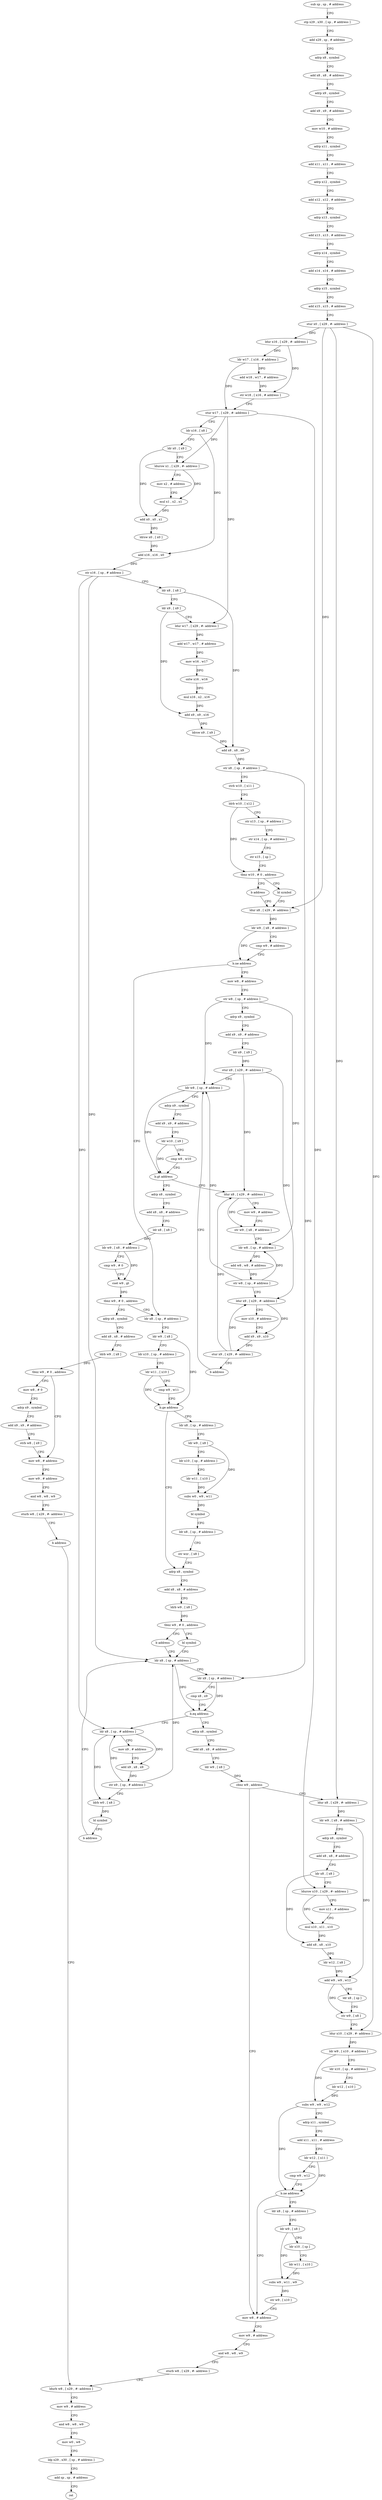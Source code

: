 digraph "func" {
"4233660" [label = "sub sp , sp , # address" ]
"4233664" [label = "stp x29 , x30 , [ sp , # address ]" ]
"4233668" [label = "add x29 , sp , # address" ]
"4233672" [label = "adrp x8 , symbol" ]
"4233676" [label = "add x8 , x8 , # address" ]
"4233680" [label = "adrp x9 , symbol" ]
"4233684" [label = "add x9 , x9 , # address" ]
"4233688" [label = "mov w10 , # address" ]
"4233692" [label = "adrp x11 , symbol" ]
"4233696" [label = "add x11 , x11 , # address" ]
"4233700" [label = "adrp x12 , symbol" ]
"4233704" [label = "add x12 , x12 , # address" ]
"4233708" [label = "adrp x13 , symbol" ]
"4233712" [label = "add x13 , x13 , # address" ]
"4233716" [label = "adrp x14 , symbol" ]
"4233720" [label = "add x14 , x14 , # address" ]
"4233724" [label = "adrp x15 , symbol" ]
"4233728" [label = "add x15 , x15 , # address" ]
"4233732" [label = "stur x0 , [ x29 , #- address ]" ]
"4233736" [label = "ldur x16 , [ x29 , #- address ]" ]
"4233740" [label = "ldr w17 , [ x16 , # address ]" ]
"4233744" [label = "add w18 , w17 , # address" ]
"4233748" [label = "str w18 , [ x16 , # address ]" ]
"4233752" [label = "stur w17 , [ x29 , #- address ]" ]
"4233756" [label = "ldr x16 , [ x8 ]" ]
"4233760" [label = "ldr x0 , [ x9 ]" ]
"4233764" [label = "ldursw x1 , [ x29 , #- address ]" ]
"4233768" [label = "mov x2 , # address" ]
"4233772" [label = "mul x1 , x2 , x1" ]
"4233776" [label = "add x0 , x0 , x1" ]
"4233780" [label = "ldrsw x0 , [ x0 ]" ]
"4233784" [label = "add x16 , x16 , x0" ]
"4233788" [label = "str x16 , [ sp , # address ]" ]
"4233792" [label = "ldr x8 , [ x8 ]" ]
"4233796" [label = "ldr x9 , [ x9 ]" ]
"4233800" [label = "ldur w17 , [ x29 , #- address ]" ]
"4233804" [label = "add w17 , w17 , # address" ]
"4233808" [label = "mov w16 , w17" ]
"4233812" [label = "sxtw x16 , w16" ]
"4233816" [label = "mul x16 , x2 , x16" ]
"4233820" [label = "add x9 , x9 , x16" ]
"4233824" [label = "ldrsw x9 , [ x9 ]" ]
"4233828" [label = "add x8 , x8 , x9" ]
"4233832" [label = "str x8 , [ sp , # address ]" ]
"4233836" [label = "strb w10 , [ x11 ]" ]
"4233840" [label = "ldrb w10 , [ x12 ]" ]
"4233844" [label = "str x13 , [ sp , # address ]" ]
"4233848" [label = "str x14 , [ sp , # address ]" ]
"4233852" [label = "str x15 , [ sp ]" ]
"4233856" [label = "tbnz w10 , # 0 , address" ]
"4233864" [label = "bl symbol" ]
"4233860" [label = "b address" ]
"4233868" [label = "ldur x8 , [ x29 , #- address ]" ]
"4234056" [label = "ldr x8 , [ sp , # address ]" ]
"4234060" [label = "ldr w9 , [ x8 ]" ]
"4234064" [label = "ldr x10 , [ sp , # address ]" ]
"4234068" [label = "ldr w11 , [ x10 ]" ]
"4234072" [label = "cmp w9 , w11" ]
"4234076" [label = "b.ge address" ]
"4234112" [label = "adrp x8 , symbol" ]
"4234080" [label = "ldr x8 , [ sp , # address ]" ]
"4233884" [label = "mov w8 , # address" ]
"4233888" [label = "str w8 , [ sp , # address ]" ]
"4233892" [label = "adrp x9 , symbol" ]
"4233896" [label = "add x9 , x9 , # address" ]
"4233900" [label = "ldr x9 , [ x9 ]" ]
"4233904" [label = "stur x9 , [ x29 , #- address ]" ]
"4233908" [label = "ldr w8 , [ sp , # address ]" ]
"4233872" [label = "ldr w9 , [ x8 , # address ]" ]
"4233876" [label = "cmp w9 , # address" ]
"4233880" [label = "b.ne address" ]
"4234116" [label = "add x8 , x8 , # address" ]
"4234120" [label = "ldrb w9 , [ x8 ]" ]
"4234124" [label = "tbnz w9 , # 0 , address" ]
"4234132" [label = "bl symbol" ]
"4234128" [label = "b address" ]
"4234084" [label = "ldr w9 , [ x8 ]" ]
"4234088" [label = "ldr x10 , [ sp , # address ]" ]
"4234092" [label = "ldr w11 , [ x10 ]" ]
"4234096" [label = "subs w0 , w9 , w11" ]
"4234100" [label = "bl symbol" ]
"4234104" [label = "ldr x8 , [ sp , # address ]" ]
"4234108" [label = "str wzr , [ x8 ]" ]
"4233976" [label = "adrp x8 , symbol" ]
"4233980" [label = "add x8 , x8 , # address" ]
"4233984" [label = "ldr x8 , [ x8 ]" ]
"4233988" [label = "ldr w9 , [ x8 , # address ]" ]
"4233992" [label = "cmp w9 , # 0" ]
"4233996" [label = "cset w9 , gt" ]
"4234000" [label = "tbnz w9 , # 0 , address" ]
"4234004" [label = "adrp x8 , symbol" ]
"4233932" [label = "ldur x8 , [ x29 , #- address ]" ]
"4233936" [label = "mov w9 , # address" ]
"4233940" [label = "str w9 , [ x8 , # address ]" ]
"4233944" [label = "ldr w8 , [ sp , # address ]" ]
"4233948" [label = "add w8 , w8 , # address" ]
"4233952" [label = "str w8 , [ sp , # address ]" ]
"4233956" [label = "ldur x9 , [ x29 , #- address ]" ]
"4233960" [label = "mov x10 , # address" ]
"4233964" [label = "add x9 , x9 , x10" ]
"4233968" [label = "stur x9 , [ x29 , #- address ]" ]
"4233972" [label = "b address" ]
"4234136" [label = "ldr x8 , [ sp , # address ]" ]
"4234008" [label = "add x8 , x8 , # address" ]
"4234012" [label = "ldrb w9 , [ x8 ]" ]
"4234016" [label = "tbnz w9 , # 0 , address" ]
"4234036" [label = "mov w8 , # address" ]
"4234020" [label = "mov w8 , # 0" ]
"4233912" [label = "adrp x9 , symbol" ]
"4233916" [label = "add x9 , x9 , # address" ]
"4233920" [label = "ldr w10 , [ x9 ]" ]
"4233924" [label = "cmp w8 , w10" ]
"4233928" [label = "b.gt address" ]
"4234180" [label = "adrp x8 , symbol" ]
"4234184" [label = "add x8 , x8 , # address" ]
"4234188" [label = "ldr w9 , [ x8 ]" ]
"4234192" [label = "cbnz w9 , address" ]
"4234312" [label = "mov w8 , # address" ]
"4234196" [label = "ldur x8 , [ x29 , #- address ]" ]
"4234152" [label = "ldr x8 , [ sp , # address ]" ]
"4234156" [label = "mov x9 , # address" ]
"4234160" [label = "add x9 , x8 , x9" ]
"4234164" [label = "str x9 , [ sp , # address ]" ]
"4234168" [label = "ldrb w0 , [ x8 ]" ]
"4234172" [label = "bl symbol" ]
"4234176" [label = "b address" ]
"4234140" [label = "ldr x9 , [ sp , # address ]" ]
"4234144" [label = "cmp x8 , x9" ]
"4234148" [label = "b.eq address" ]
"4234040" [label = "mov w9 , # address" ]
"4234044" [label = "and w8 , w8 , w9" ]
"4234048" [label = "sturb w8 , [ x29 , #- address ]" ]
"4234052" [label = "b address" ]
"4234328" [label = "ldurb w8 , [ x29 , #- address ]" ]
"4234024" [label = "adrp x9 , symbol" ]
"4234028" [label = "add x9 , x9 , # address" ]
"4234032" [label = "strb w8 , [ x9 ]" ]
"4234316" [label = "mov w9 , # address" ]
"4234320" [label = "and w8 , w8 , w9" ]
"4234324" [label = "sturb w8 , [ x29 , #- address ]" ]
"4234200" [label = "ldr w9 , [ x8 , # address ]" ]
"4234204" [label = "adrp x8 , symbol" ]
"4234208" [label = "add x8 , x8 , # address" ]
"4234212" [label = "ldr x8 , [ x8 ]" ]
"4234216" [label = "ldursw x10 , [ x29 , #- address ]" ]
"4234220" [label = "mov x11 , # address" ]
"4234224" [label = "mul x10 , x11 , x10" ]
"4234228" [label = "add x8 , x8 , x10" ]
"4234232" [label = "ldr w12 , [ x8 ]" ]
"4234236" [label = "add w9 , w9 , w12" ]
"4234240" [label = "ldr x8 , [ sp ]" ]
"4234244" [label = "str w9 , [ x8 ]" ]
"4234248" [label = "ldur x10 , [ x29 , #- address ]" ]
"4234252" [label = "ldr w9 , [ x10 , # address ]" ]
"4234256" [label = "ldr x10 , [ sp , # address ]" ]
"4234260" [label = "ldr w12 , [ x10 ]" ]
"4234264" [label = "subs w9 , w9 , w12" ]
"4234268" [label = "adrp x11 , symbol" ]
"4234272" [label = "add x11 , x11 , # address" ]
"4234276" [label = "ldr w12 , [ x11 ]" ]
"4234280" [label = "cmp w9 , w12" ]
"4234284" [label = "b.ne address" ]
"4234288" [label = "ldr x8 , [ sp , # address ]" ]
"4234332" [label = "mov w9 , # address" ]
"4234336" [label = "and w8 , w8 , w9" ]
"4234340" [label = "mov w0 , w8" ]
"4234344" [label = "ldp x29 , x30 , [ sp , # address ]" ]
"4234348" [label = "add sp , sp , # address" ]
"4234352" [label = "ret" ]
"4234292" [label = "ldr w9 , [ x8 ]" ]
"4234296" [label = "ldr x10 , [ sp ]" ]
"4234300" [label = "ldr w11 , [ x10 ]" ]
"4234304" [label = "subs w9 , w11 , w9" ]
"4234308" [label = "str w9 , [ x10 ]" ]
"4233660" -> "4233664" [ label = "CFG" ]
"4233664" -> "4233668" [ label = "CFG" ]
"4233668" -> "4233672" [ label = "CFG" ]
"4233672" -> "4233676" [ label = "CFG" ]
"4233676" -> "4233680" [ label = "CFG" ]
"4233680" -> "4233684" [ label = "CFG" ]
"4233684" -> "4233688" [ label = "CFG" ]
"4233688" -> "4233692" [ label = "CFG" ]
"4233692" -> "4233696" [ label = "CFG" ]
"4233696" -> "4233700" [ label = "CFG" ]
"4233700" -> "4233704" [ label = "CFG" ]
"4233704" -> "4233708" [ label = "CFG" ]
"4233708" -> "4233712" [ label = "CFG" ]
"4233712" -> "4233716" [ label = "CFG" ]
"4233716" -> "4233720" [ label = "CFG" ]
"4233720" -> "4233724" [ label = "CFG" ]
"4233724" -> "4233728" [ label = "CFG" ]
"4233728" -> "4233732" [ label = "CFG" ]
"4233732" -> "4233736" [ label = "DFG" ]
"4233732" -> "4233868" [ label = "DFG" ]
"4233732" -> "4234196" [ label = "DFG" ]
"4233732" -> "4234248" [ label = "DFG" ]
"4233736" -> "4233740" [ label = "DFG" ]
"4233736" -> "4233748" [ label = "DFG" ]
"4233740" -> "4233744" [ label = "DFG" ]
"4233740" -> "4233752" [ label = "DFG" ]
"4233744" -> "4233748" [ label = "DFG" ]
"4233748" -> "4233752" [ label = "CFG" ]
"4233752" -> "4233756" [ label = "CFG" ]
"4233752" -> "4233764" [ label = "DFG" ]
"4233752" -> "4233800" [ label = "DFG" ]
"4233752" -> "4234216" [ label = "DFG" ]
"4233756" -> "4233760" [ label = "CFG" ]
"4233756" -> "4233784" [ label = "DFG" ]
"4233760" -> "4233764" [ label = "CFG" ]
"4233760" -> "4233776" [ label = "DFG" ]
"4233764" -> "4233768" [ label = "CFG" ]
"4233764" -> "4233772" [ label = "DFG" ]
"4233768" -> "4233772" [ label = "CFG" ]
"4233772" -> "4233776" [ label = "DFG" ]
"4233776" -> "4233780" [ label = "DFG" ]
"4233780" -> "4233784" [ label = "DFG" ]
"4233784" -> "4233788" [ label = "DFG" ]
"4233788" -> "4233792" [ label = "CFG" ]
"4233788" -> "4234136" [ label = "DFG" ]
"4233788" -> "4234152" [ label = "DFG" ]
"4233792" -> "4233796" [ label = "CFG" ]
"4233792" -> "4233828" [ label = "DFG" ]
"4233796" -> "4233800" [ label = "CFG" ]
"4233796" -> "4233820" [ label = "DFG" ]
"4233800" -> "4233804" [ label = "DFG" ]
"4233804" -> "4233808" [ label = "DFG" ]
"4233808" -> "4233812" [ label = "DFG" ]
"4233812" -> "4233816" [ label = "DFG" ]
"4233816" -> "4233820" [ label = "DFG" ]
"4233820" -> "4233824" [ label = "DFG" ]
"4233824" -> "4233828" [ label = "DFG" ]
"4233828" -> "4233832" [ label = "DFG" ]
"4233832" -> "4233836" [ label = "CFG" ]
"4233832" -> "4234140" [ label = "DFG" ]
"4233836" -> "4233840" [ label = "CFG" ]
"4233840" -> "4233844" [ label = "CFG" ]
"4233840" -> "4233856" [ label = "DFG" ]
"4233844" -> "4233848" [ label = "CFG" ]
"4233848" -> "4233852" [ label = "CFG" ]
"4233852" -> "4233856" [ label = "CFG" ]
"4233856" -> "4233864" [ label = "CFG" ]
"4233856" -> "4233860" [ label = "CFG" ]
"4233864" -> "4233868" [ label = "CFG" ]
"4233860" -> "4233868" [ label = "CFG" ]
"4233868" -> "4233872" [ label = "DFG" ]
"4234056" -> "4234060" [ label = "CFG" ]
"4234060" -> "4234064" [ label = "CFG" ]
"4234060" -> "4234076" [ label = "DFG" ]
"4234064" -> "4234068" [ label = "CFG" ]
"4234068" -> "4234072" [ label = "CFG" ]
"4234068" -> "4234076" [ label = "DFG" ]
"4234072" -> "4234076" [ label = "CFG" ]
"4234076" -> "4234112" [ label = "CFG" ]
"4234076" -> "4234080" [ label = "CFG" ]
"4234112" -> "4234116" [ label = "CFG" ]
"4234080" -> "4234084" [ label = "CFG" ]
"4233884" -> "4233888" [ label = "CFG" ]
"4233888" -> "4233892" [ label = "CFG" ]
"4233888" -> "4233908" [ label = "DFG" ]
"4233888" -> "4233944" [ label = "DFG" ]
"4233892" -> "4233896" [ label = "CFG" ]
"4233896" -> "4233900" [ label = "CFG" ]
"4233900" -> "4233904" [ label = "DFG" ]
"4233904" -> "4233908" [ label = "CFG" ]
"4233904" -> "4233932" [ label = "DFG" ]
"4233904" -> "4233956" [ label = "DFG" ]
"4233908" -> "4233912" [ label = "CFG" ]
"4233908" -> "4233928" [ label = "DFG" ]
"4233872" -> "4233876" [ label = "CFG" ]
"4233872" -> "4233880" [ label = "DFG" ]
"4233876" -> "4233880" [ label = "CFG" ]
"4233880" -> "4234056" [ label = "CFG" ]
"4233880" -> "4233884" [ label = "CFG" ]
"4234116" -> "4234120" [ label = "CFG" ]
"4234120" -> "4234124" [ label = "DFG" ]
"4234124" -> "4234132" [ label = "CFG" ]
"4234124" -> "4234128" [ label = "CFG" ]
"4234132" -> "4234136" [ label = "CFG" ]
"4234128" -> "4234136" [ label = "CFG" ]
"4234084" -> "4234088" [ label = "CFG" ]
"4234084" -> "4234096" [ label = "DFG" ]
"4234088" -> "4234092" [ label = "CFG" ]
"4234092" -> "4234096" [ label = "DFG" ]
"4234096" -> "4234100" [ label = "DFG" ]
"4234100" -> "4234104" [ label = "CFG" ]
"4234104" -> "4234108" [ label = "CFG" ]
"4234108" -> "4234112" [ label = "CFG" ]
"4233976" -> "4233980" [ label = "CFG" ]
"4233980" -> "4233984" [ label = "CFG" ]
"4233984" -> "4233988" [ label = "DFG" ]
"4233988" -> "4233992" [ label = "CFG" ]
"4233988" -> "4233996" [ label = "DFG" ]
"4233992" -> "4233996" [ label = "CFG" ]
"4233996" -> "4234000" [ label = "DFG" ]
"4234000" -> "4234056" [ label = "CFG" ]
"4234000" -> "4234004" [ label = "CFG" ]
"4234004" -> "4234008" [ label = "CFG" ]
"4233932" -> "4233936" [ label = "CFG" ]
"4233932" -> "4233940" [ label = "DFG" ]
"4233936" -> "4233940" [ label = "CFG" ]
"4233940" -> "4233944" [ label = "CFG" ]
"4233944" -> "4233948" [ label = "DFG" ]
"4233948" -> "4233952" [ label = "DFG" ]
"4233952" -> "4233956" [ label = "CFG" ]
"4233952" -> "4233908" [ label = "DFG" ]
"4233952" -> "4233944" [ label = "DFG" ]
"4233956" -> "4233960" [ label = "CFG" ]
"4233956" -> "4233964" [ label = "DFG" ]
"4233960" -> "4233964" [ label = "CFG" ]
"4233964" -> "4233968" [ label = "DFG" ]
"4233968" -> "4233972" [ label = "CFG" ]
"4233968" -> "4233932" [ label = "DFG" ]
"4233968" -> "4233956" [ label = "DFG" ]
"4233972" -> "4233908" [ label = "CFG" ]
"4234136" -> "4234140" [ label = "CFG" ]
"4234136" -> "4234148" [ label = "DFG" ]
"4234008" -> "4234012" [ label = "CFG" ]
"4234012" -> "4234016" [ label = "DFG" ]
"4234016" -> "4234036" [ label = "CFG" ]
"4234016" -> "4234020" [ label = "CFG" ]
"4234036" -> "4234040" [ label = "CFG" ]
"4234020" -> "4234024" [ label = "CFG" ]
"4233912" -> "4233916" [ label = "CFG" ]
"4233916" -> "4233920" [ label = "CFG" ]
"4233920" -> "4233924" [ label = "CFG" ]
"4233920" -> "4233928" [ label = "DFG" ]
"4233924" -> "4233928" [ label = "CFG" ]
"4233928" -> "4233976" [ label = "CFG" ]
"4233928" -> "4233932" [ label = "CFG" ]
"4234180" -> "4234184" [ label = "CFG" ]
"4234184" -> "4234188" [ label = "CFG" ]
"4234188" -> "4234192" [ label = "DFG" ]
"4234192" -> "4234312" [ label = "CFG" ]
"4234192" -> "4234196" [ label = "CFG" ]
"4234312" -> "4234316" [ label = "CFG" ]
"4234196" -> "4234200" [ label = "DFG" ]
"4234152" -> "4234156" [ label = "CFG" ]
"4234152" -> "4234160" [ label = "DFG" ]
"4234152" -> "4234168" [ label = "DFG" ]
"4234156" -> "4234160" [ label = "CFG" ]
"4234160" -> "4234164" [ label = "DFG" ]
"4234164" -> "4234168" [ label = "CFG" ]
"4234164" -> "4234136" [ label = "DFG" ]
"4234164" -> "4234152" [ label = "DFG" ]
"4234168" -> "4234172" [ label = "DFG" ]
"4234172" -> "4234176" [ label = "CFG" ]
"4234176" -> "4234136" [ label = "CFG" ]
"4234140" -> "4234144" [ label = "CFG" ]
"4234140" -> "4234148" [ label = "DFG" ]
"4234144" -> "4234148" [ label = "CFG" ]
"4234148" -> "4234180" [ label = "CFG" ]
"4234148" -> "4234152" [ label = "CFG" ]
"4234040" -> "4234044" [ label = "CFG" ]
"4234044" -> "4234048" [ label = "CFG" ]
"4234048" -> "4234052" [ label = "CFG" ]
"4234052" -> "4234328" [ label = "CFG" ]
"4234328" -> "4234332" [ label = "CFG" ]
"4234024" -> "4234028" [ label = "CFG" ]
"4234028" -> "4234032" [ label = "CFG" ]
"4234032" -> "4234036" [ label = "CFG" ]
"4234316" -> "4234320" [ label = "CFG" ]
"4234320" -> "4234324" [ label = "CFG" ]
"4234324" -> "4234328" [ label = "CFG" ]
"4234200" -> "4234204" [ label = "CFG" ]
"4234200" -> "4234236" [ label = "DFG" ]
"4234204" -> "4234208" [ label = "CFG" ]
"4234208" -> "4234212" [ label = "CFG" ]
"4234212" -> "4234216" [ label = "CFG" ]
"4234212" -> "4234228" [ label = "DFG" ]
"4234216" -> "4234220" [ label = "CFG" ]
"4234216" -> "4234224" [ label = "DFG" ]
"4234220" -> "4234224" [ label = "CFG" ]
"4234224" -> "4234228" [ label = "DFG" ]
"4234228" -> "4234232" [ label = "DFG" ]
"4234232" -> "4234236" [ label = "DFG" ]
"4234236" -> "4234240" [ label = "CFG" ]
"4234236" -> "4234244" [ label = "DFG" ]
"4234240" -> "4234244" [ label = "CFG" ]
"4234244" -> "4234248" [ label = "CFG" ]
"4234248" -> "4234252" [ label = "DFG" ]
"4234252" -> "4234256" [ label = "CFG" ]
"4234252" -> "4234264" [ label = "DFG" ]
"4234256" -> "4234260" [ label = "CFG" ]
"4234260" -> "4234264" [ label = "DFG" ]
"4234264" -> "4234268" [ label = "CFG" ]
"4234264" -> "4234284" [ label = "DFG" ]
"4234268" -> "4234272" [ label = "CFG" ]
"4234272" -> "4234276" [ label = "CFG" ]
"4234276" -> "4234280" [ label = "CFG" ]
"4234276" -> "4234284" [ label = "DFG" ]
"4234280" -> "4234284" [ label = "CFG" ]
"4234284" -> "4234312" [ label = "CFG" ]
"4234284" -> "4234288" [ label = "CFG" ]
"4234288" -> "4234292" [ label = "CFG" ]
"4234332" -> "4234336" [ label = "CFG" ]
"4234336" -> "4234340" [ label = "CFG" ]
"4234340" -> "4234344" [ label = "CFG" ]
"4234344" -> "4234348" [ label = "CFG" ]
"4234348" -> "4234352" [ label = "CFG" ]
"4234292" -> "4234296" [ label = "CFG" ]
"4234292" -> "4234304" [ label = "DFG" ]
"4234296" -> "4234300" [ label = "CFG" ]
"4234300" -> "4234304" [ label = "DFG" ]
"4234304" -> "4234308" [ label = "DFG" ]
"4234308" -> "4234312" [ label = "CFG" ]
}
